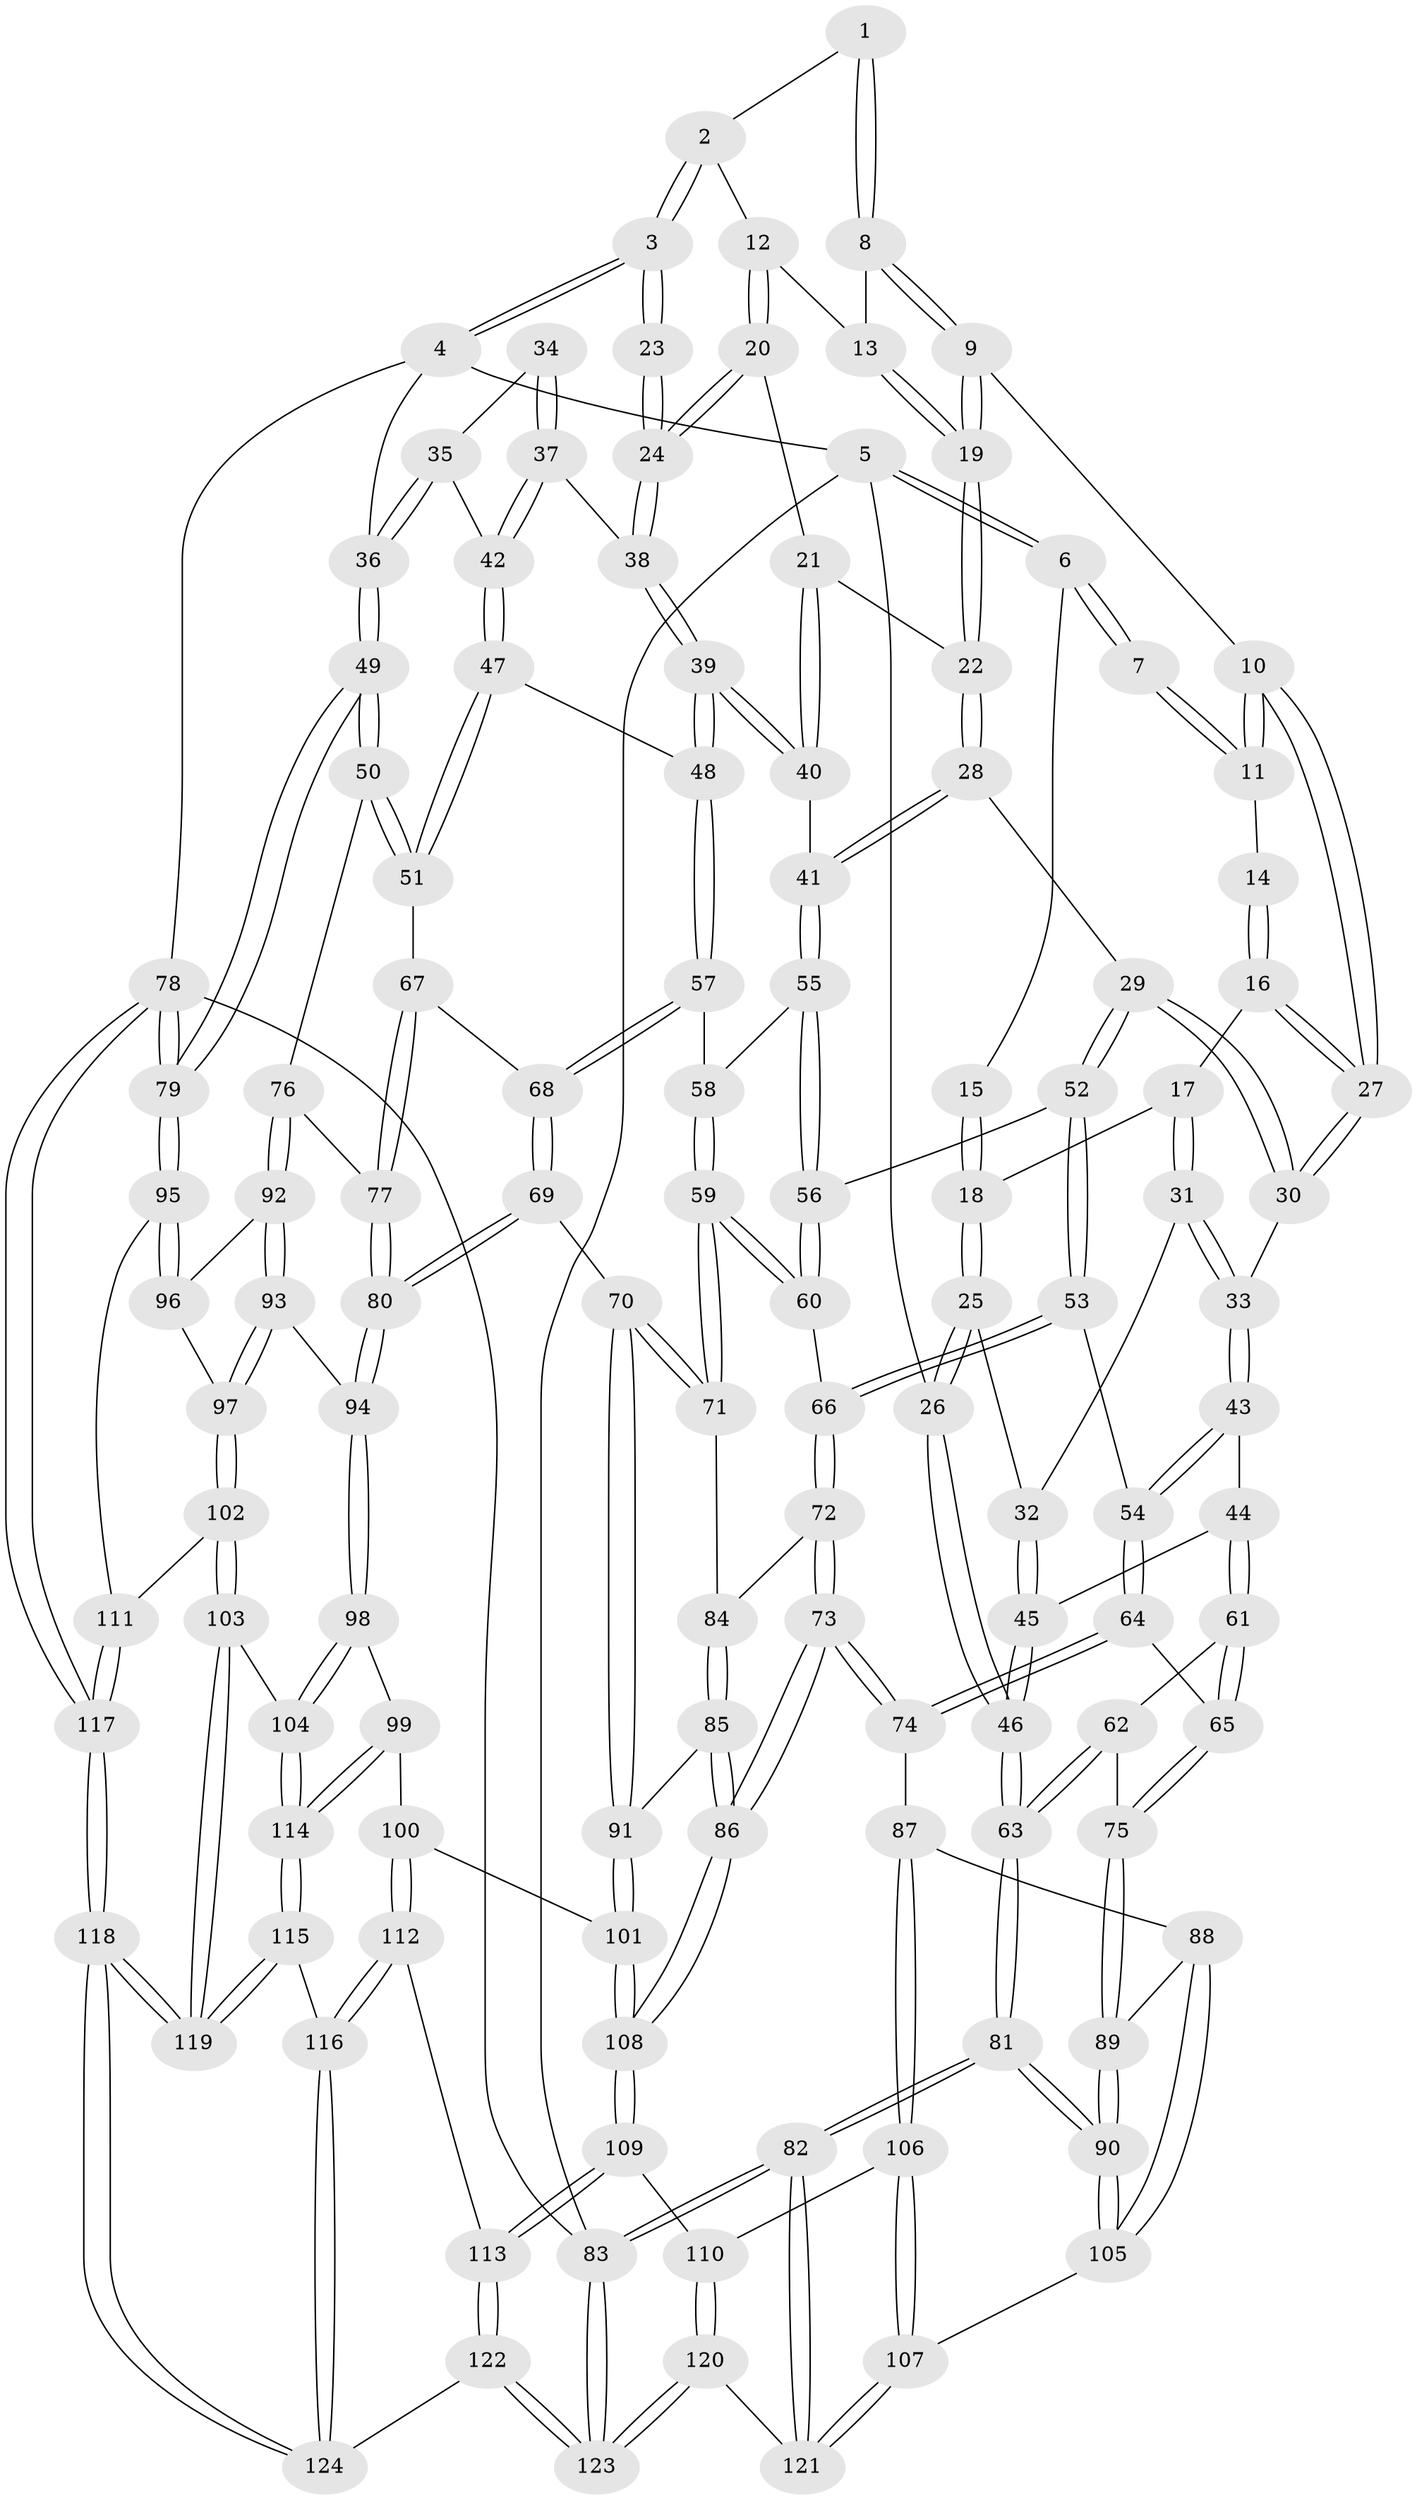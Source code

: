 // Generated by graph-tools (version 1.1) at 2025/11/02/27/25 16:11:55]
// undirected, 124 vertices, 307 edges
graph export_dot {
graph [start="1"]
  node [color=gray90,style=filled];
  1 [pos="+0.41437436892065077+0"];
  2 [pos="+0.679094621415346+0"];
  3 [pos="+1+0"];
  4 [pos="+1+0"];
  5 [pos="+0+0"];
  6 [pos="+0+0"];
  7 [pos="+0.39681018665724677+0"];
  8 [pos="+0.46567383901822595+0"];
  9 [pos="+0.37998003858528684+0.09407815894028815"];
  10 [pos="+0.32364934359306063+0.10036625146163912"];
  11 [pos="+0.31074800504268224+0.06634911259317551"];
  12 [pos="+0.6641056329688086+0.03161803138284949"];
  13 [pos="+0.4978468599343062+0.045634143916592464"];
  14 [pos="+0.1853463721081706+0.042559007475033"];
  15 [pos="+0.1565542197399443+0.012610544992123007"];
  16 [pos="+0.1896716969498965+0.13712172760055133"];
  17 [pos="+0.1737765107412536+0.16091655450580605"];
  18 [pos="+0.10924601549982862+0.1403495312810118"];
  19 [pos="+0.4910098630100039+0.1230854797270092"];
  20 [pos="+0.6979306384698479+0.13569635174181896"];
  21 [pos="+0.5873841094930364+0.1736958554797438"];
  22 [pos="+0.5106154948180749+0.17434454195197455"];
  23 [pos="+0.7967273612810701+0.12272137184301328"];
  24 [pos="+0.7013242574172065+0.13760352781675453"];
  25 [pos="+0+0.1663493136080813"];
  26 [pos="+0+0.07689084365013117"];
  27 [pos="+0.3161132129783359+0.13593156970660175"];
  28 [pos="+0.4404673909669484+0.2635878380721698"];
  29 [pos="+0.3452441507811751+0.27191574588755046"];
  30 [pos="+0.3385041477612674+0.26845937272712506"];
  31 [pos="+0.18242111415017861+0.22061135766496784"];
  32 [pos="+0.07365748100435493+0.25612956102346807"];
  33 [pos="+0.2671547845210692+0.2806600693886177"];
  34 [pos="+0.8648382406454204+0.2059161379366595"];
  35 [pos="+1+0.16332992436190477"];
  36 [pos="+1+0"];
  37 [pos="+0.8667530236530646+0.2708294924857649"];
  38 [pos="+0.7224169153030036+0.28268566189114774"];
  39 [pos="+0.7005783110181161+0.3564103230529654"];
  40 [pos="+0.6033316720564024+0.29627686266775854"];
  41 [pos="+0.4909031211650671+0.3225526906104389"];
  42 [pos="+0.8933692322276772+0.30778315193580846"];
  43 [pos="+0.1648995999628636+0.3937177702925368"];
  44 [pos="+0.1400556001064448+0.3989724267617872"];
  45 [pos="+0.11233875449160312+0.37911404269483606"];
  46 [pos="+0+0.4058790654952647"];
  47 [pos="+0.9000683635247776+0.331785411732815"];
  48 [pos="+0.7038430994453414+0.39269502320930466"];
  49 [pos="+1+0.45552468113974787"];
  50 [pos="+1+0.46212572085571685"];
  51 [pos="+0.9882302018789235+0.42494222167722884"];
  52 [pos="+0.351140832331781+0.43261681228165194"];
  53 [pos="+0.3478484234201511+0.43816296580277586"];
  54 [pos="+0.26024185155022844+0.46697368508567116"];
  55 [pos="+0.49340036884253186+0.3296572623806245"];
  56 [pos="+0.43725587493715196+0.43853160842122324"];
  57 [pos="+0.7022741750295541+0.39930201494411927"];
  58 [pos="+0.5250460692218214+0.36797736408871096"];
  59 [pos="+0.5273898954115575+0.5229609669354962"];
  60 [pos="+0.5235625920825112+0.5221631457164968"];
  61 [pos="+0.12558249919763462+0.4432665059614322"];
  62 [pos="+0.04285547796054591+0.500258787794194"];
  63 [pos="+0+0.5024208688897888"];
  64 [pos="+0.24358227890840456+0.572077924749759"];
  65 [pos="+0.15268218290275842+0.5446116575595024"];
  66 [pos="+0.38168268534334865+0.5525656180579285"];
  67 [pos="+0.7911341728813094+0.4577709696258161"];
  68 [pos="+0.7070255016559609+0.4545426187792769"];
  69 [pos="+0.6711965937020585+0.5442405085517955"];
  70 [pos="+0.5762527004437975+0.5543542890029852"];
  71 [pos="+0.5541583200540041+0.5414235412071288"];
  72 [pos="+0.3780424043651393+0.5583439368710829"];
  73 [pos="+0.3083460642094436+0.6439875047125244"];
  74 [pos="+0.28542640064835545+0.6403705659080596"];
  75 [pos="+0.09476206792420146+0.594082035467043"];
  76 [pos="+0.9530878571881576+0.5563646924773165"];
  77 [pos="+0.8853049310882344+0.5576158904750285"];
  78 [pos="+1+1"];
  79 [pos="+1+0.8010105856770916"];
  80 [pos="+0.7136006089260672+0.6040848702724612"];
  81 [pos="+0+0.7364010481367246"];
  82 [pos="+0+0.9151162457195818"];
  83 [pos="+0+1"];
  84 [pos="+0.44389391370514925+0.6107843461026831"];
  85 [pos="+0.4418349541044942+0.6680234798293276"];
  86 [pos="+0.3245179880901286+0.6609548098005555"];
  87 [pos="+0.24800256677903493+0.6662604802127499"];
  88 [pos="+0.16651933309639336+0.6856248127296719"];
  89 [pos="+0.07868103564511401+0.6320549573012658"];
  90 [pos="+0+0.7347002980134255"];
  91 [pos="+0.5089353955654091+0.6858095570440947"];
  92 [pos="+0.9430041774647154+0.5844800367064665"];
  93 [pos="+0.7941132330259799+0.6672196466497363"];
  94 [pos="+0.7142478160846231+0.6063381949147414"];
  95 [pos="+0.9734478332204968+0.7551893600028184"];
  96 [pos="+0.933685213421009+0.6389504634920887"];
  97 [pos="+0.8272414084211427+0.7048327911028106"];
  98 [pos="+0.6759434930664752+0.7240295917776933"];
  99 [pos="+0.5933395067897311+0.7783169914066987"];
  100 [pos="+0.5417842349652472+0.7624799019201999"];
  101 [pos="+0.5142069875355698+0.714181491650634"];
  102 [pos="+0.8540621631692592+0.784596386088349"];
  103 [pos="+0.7942684669495557+0.8428322853328788"];
  104 [pos="+0.7704768521922305+0.8373490743546448"];
  105 [pos="+0.11695828108906026+0.8142897893894558"];
  106 [pos="+0.22724726991871427+0.8217986194469703"];
  107 [pos="+0.1391024210712176+0.8382589210857513"];
  108 [pos="+0.3606328303640506+0.780238982162874"];
  109 [pos="+0.3588067585176895+0.8302537939074304"];
  110 [pos="+0.2758292129256857+0.8408846589386412"];
  111 [pos="+0.8953668733515922+0.7863400279793687"];
  112 [pos="+0.4842621303246471+0.8310406249523495"];
  113 [pos="+0.3889724130821364+0.8644056681003263"];
  114 [pos="+0.6321879251148215+0.8889144072109709"];
  115 [pos="+0.6251981678723418+0.9077131734639927"];
  116 [pos="+0.5802335809377165+0.9534565703386663"];
  117 [pos="+1+1"];
  118 [pos="+1+1"];
  119 [pos="+0.8369269900748804+1"];
  120 [pos="+0.20322493941862602+1"];
  121 [pos="+0.13781114070987147+0.931172210414868"];
  122 [pos="+0.41336788275362774+1"];
  123 [pos="+0.23889756415848637+1"];
  124 [pos="+0.47170792771492304+1"];
  1 -- 2;
  1 -- 8;
  1 -- 8;
  2 -- 3;
  2 -- 3;
  2 -- 12;
  3 -- 4;
  3 -- 4;
  3 -- 23;
  3 -- 23;
  4 -- 5;
  4 -- 36;
  4 -- 78;
  5 -- 6;
  5 -- 6;
  5 -- 26;
  5 -- 83;
  6 -- 7;
  6 -- 7;
  6 -- 15;
  7 -- 11;
  7 -- 11;
  8 -- 9;
  8 -- 9;
  8 -- 13;
  9 -- 10;
  9 -- 19;
  9 -- 19;
  10 -- 11;
  10 -- 11;
  10 -- 27;
  10 -- 27;
  11 -- 14;
  12 -- 13;
  12 -- 20;
  12 -- 20;
  13 -- 19;
  13 -- 19;
  14 -- 16;
  14 -- 16;
  15 -- 18;
  15 -- 18;
  16 -- 17;
  16 -- 27;
  16 -- 27;
  17 -- 18;
  17 -- 31;
  17 -- 31;
  18 -- 25;
  18 -- 25;
  19 -- 22;
  19 -- 22;
  20 -- 21;
  20 -- 24;
  20 -- 24;
  21 -- 22;
  21 -- 40;
  21 -- 40;
  22 -- 28;
  22 -- 28;
  23 -- 24;
  23 -- 24;
  24 -- 38;
  24 -- 38;
  25 -- 26;
  25 -- 26;
  25 -- 32;
  26 -- 46;
  26 -- 46;
  27 -- 30;
  27 -- 30;
  28 -- 29;
  28 -- 41;
  28 -- 41;
  29 -- 30;
  29 -- 30;
  29 -- 52;
  29 -- 52;
  30 -- 33;
  31 -- 32;
  31 -- 33;
  31 -- 33;
  32 -- 45;
  32 -- 45;
  33 -- 43;
  33 -- 43;
  34 -- 35;
  34 -- 37;
  34 -- 37;
  35 -- 36;
  35 -- 36;
  35 -- 42;
  36 -- 49;
  36 -- 49;
  37 -- 38;
  37 -- 42;
  37 -- 42;
  38 -- 39;
  38 -- 39;
  39 -- 40;
  39 -- 40;
  39 -- 48;
  39 -- 48;
  40 -- 41;
  41 -- 55;
  41 -- 55;
  42 -- 47;
  42 -- 47;
  43 -- 44;
  43 -- 54;
  43 -- 54;
  44 -- 45;
  44 -- 61;
  44 -- 61;
  45 -- 46;
  45 -- 46;
  46 -- 63;
  46 -- 63;
  47 -- 48;
  47 -- 51;
  47 -- 51;
  48 -- 57;
  48 -- 57;
  49 -- 50;
  49 -- 50;
  49 -- 79;
  49 -- 79;
  50 -- 51;
  50 -- 51;
  50 -- 76;
  51 -- 67;
  52 -- 53;
  52 -- 53;
  52 -- 56;
  53 -- 54;
  53 -- 66;
  53 -- 66;
  54 -- 64;
  54 -- 64;
  55 -- 56;
  55 -- 56;
  55 -- 58;
  56 -- 60;
  56 -- 60;
  57 -- 58;
  57 -- 68;
  57 -- 68;
  58 -- 59;
  58 -- 59;
  59 -- 60;
  59 -- 60;
  59 -- 71;
  59 -- 71;
  60 -- 66;
  61 -- 62;
  61 -- 65;
  61 -- 65;
  62 -- 63;
  62 -- 63;
  62 -- 75;
  63 -- 81;
  63 -- 81;
  64 -- 65;
  64 -- 74;
  64 -- 74;
  65 -- 75;
  65 -- 75;
  66 -- 72;
  66 -- 72;
  67 -- 68;
  67 -- 77;
  67 -- 77;
  68 -- 69;
  68 -- 69;
  69 -- 70;
  69 -- 80;
  69 -- 80;
  70 -- 71;
  70 -- 71;
  70 -- 91;
  70 -- 91;
  71 -- 84;
  72 -- 73;
  72 -- 73;
  72 -- 84;
  73 -- 74;
  73 -- 74;
  73 -- 86;
  73 -- 86;
  74 -- 87;
  75 -- 89;
  75 -- 89;
  76 -- 77;
  76 -- 92;
  76 -- 92;
  77 -- 80;
  77 -- 80;
  78 -- 79;
  78 -- 79;
  78 -- 117;
  78 -- 117;
  78 -- 83;
  79 -- 95;
  79 -- 95;
  80 -- 94;
  80 -- 94;
  81 -- 82;
  81 -- 82;
  81 -- 90;
  81 -- 90;
  82 -- 83;
  82 -- 83;
  82 -- 121;
  82 -- 121;
  83 -- 123;
  83 -- 123;
  84 -- 85;
  84 -- 85;
  85 -- 86;
  85 -- 86;
  85 -- 91;
  86 -- 108;
  86 -- 108;
  87 -- 88;
  87 -- 106;
  87 -- 106;
  88 -- 89;
  88 -- 105;
  88 -- 105;
  89 -- 90;
  89 -- 90;
  90 -- 105;
  90 -- 105;
  91 -- 101;
  91 -- 101;
  92 -- 93;
  92 -- 93;
  92 -- 96;
  93 -- 94;
  93 -- 97;
  93 -- 97;
  94 -- 98;
  94 -- 98;
  95 -- 96;
  95 -- 96;
  95 -- 111;
  96 -- 97;
  97 -- 102;
  97 -- 102;
  98 -- 99;
  98 -- 104;
  98 -- 104;
  99 -- 100;
  99 -- 114;
  99 -- 114;
  100 -- 101;
  100 -- 112;
  100 -- 112;
  101 -- 108;
  101 -- 108;
  102 -- 103;
  102 -- 103;
  102 -- 111;
  103 -- 104;
  103 -- 119;
  103 -- 119;
  104 -- 114;
  104 -- 114;
  105 -- 107;
  106 -- 107;
  106 -- 107;
  106 -- 110;
  107 -- 121;
  107 -- 121;
  108 -- 109;
  108 -- 109;
  109 -- 110;
  109 -- 113;
  109 -- 113;
  110 -- 120;
  110 -- 120;
  111 -- 117;
  111 -- 117;
  112 -- 113;
  112 -- 116;
  112 -- 116;
  113 -- 122;
  113 -- 122;
  114 -- 115;
  114 -- 115;
  115 -- 116;
  115 -- 119;
  115 -- 119;
  116 -- 124;
  116 -- 124;
  117 -- 118;
  117 -- 118;
  118 -- 119;
  118 -- 119;
  118 -- 124;
  118 -- 124;
  120 -- 121;
  120 -- 123;
  120 -- 123;
  122 -- 123;
  122 -- 123;
  122 -- 124;
}
